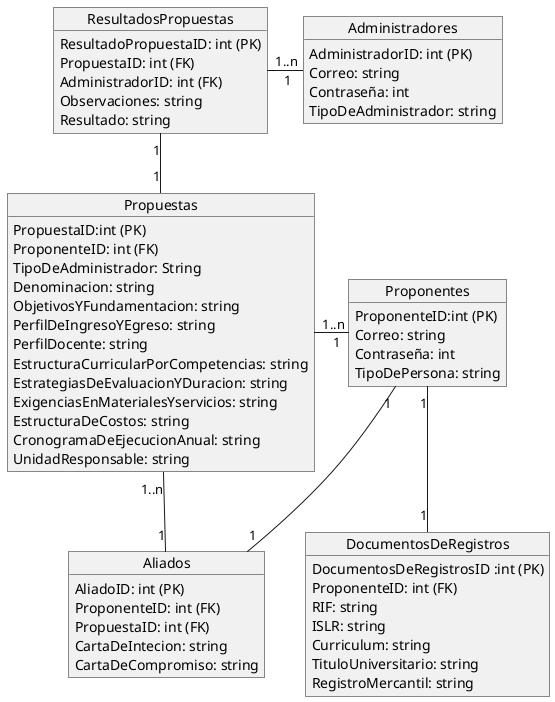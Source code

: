 @startuml DatabaseDiagram

object Proponentes{
    ProponenteID:int (PK)
    Correo: string
    Contraseña: int
    TipoDePersona: string
}

object Administradores{
    AdministradorID: int (PK)
    Correo: string
    Contraseña: int
    TipoDeAdministrador: string
}

object DocumentosDeRegistros{
    DocumentosDeRegistrosID :int (PK)
    ProponenteID: int (FK)
    RIF: string
    ISLR: string
    Curriculum: string
    TituloUniversitario: string
    RegistroMercantil: string
}



object Propuestas{
    PropuestaID:int (PK)
    ProponenteID: int (FK)
    TipoDeAdministrador: String
    Denominacion: string
    ObjetivosYFundamentacion: string
    PerfilDeIngresoYEgreso: string
    PerfilDocente: string
    EstructuraCurricularPorCompetencias: string
    EstrategiasDeEvaluacionYDuracion: string
    ExigenciasEnMaterialesYservicios: string
    EstructuraDeCostos: string
    CronogramaDeEjecucionAnual: string
    UnidadResponsable: string
}

object ResultadosPropuestas{
    ResultadoPropuestaID: int (PK)
    PropuestaID: int (FK)
    AdministradorID: int (FK)
    Observaciones: string
    Resultado: string
}


object Aliados{
    AliadoID: int (PK)
    ProponenteID: int (FK)
    PropuestaID: int (FK)
    CartaDeIntecion: string
    CartaDeCompromiso: string
}



ResultadosPropuestas "1"--"1" Propuestas
ResultadosPropuestas "1..n   "-r-- " 1 " Administradores
DocumentosDeRegistros "1"-u-"1" Proponentes
Propuestas "1..n "-r-" 1" Proponentes
Aliados "1"-u-"1" Proponentes
Aliados "1"-u-"1..n" Propuestas

@enduml